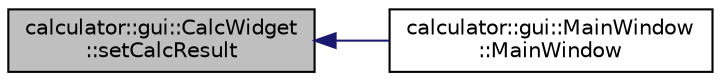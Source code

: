 digraph "calculator::gui::CalcWidget::setCalcResult"
{
  edge [fontname="Helvetica",fontsize="10",labelfontname="Helvetica",labelfontsize="10"];
  node [fontname="Helvetica",fontsize="10",shape=record];
  rankdir="LR";
  Node1 [label="calculator::gui::CalcWidget\l::setCalcResult",height=0.2,width=0.4,color="black", fillcolor="grey75", style="filled", fontcolor="black"];
  Node1 -> Node2 [dir="back",color="midnightblue",fontsize="10",style="solid",fontname="Helvetica"];
  Node2 [label="calculator::gui::MainWindow\l::MainWindow",height=0.2,width=0.4,color="black", fillcolor="white", style="filled",URL="$classcalculator_1_1gui_1_1_main_window.html#afb9d2c7a6d4f8af360dc8c7f6579da99",tooltip="MainWindow - default constructor. "];
}

